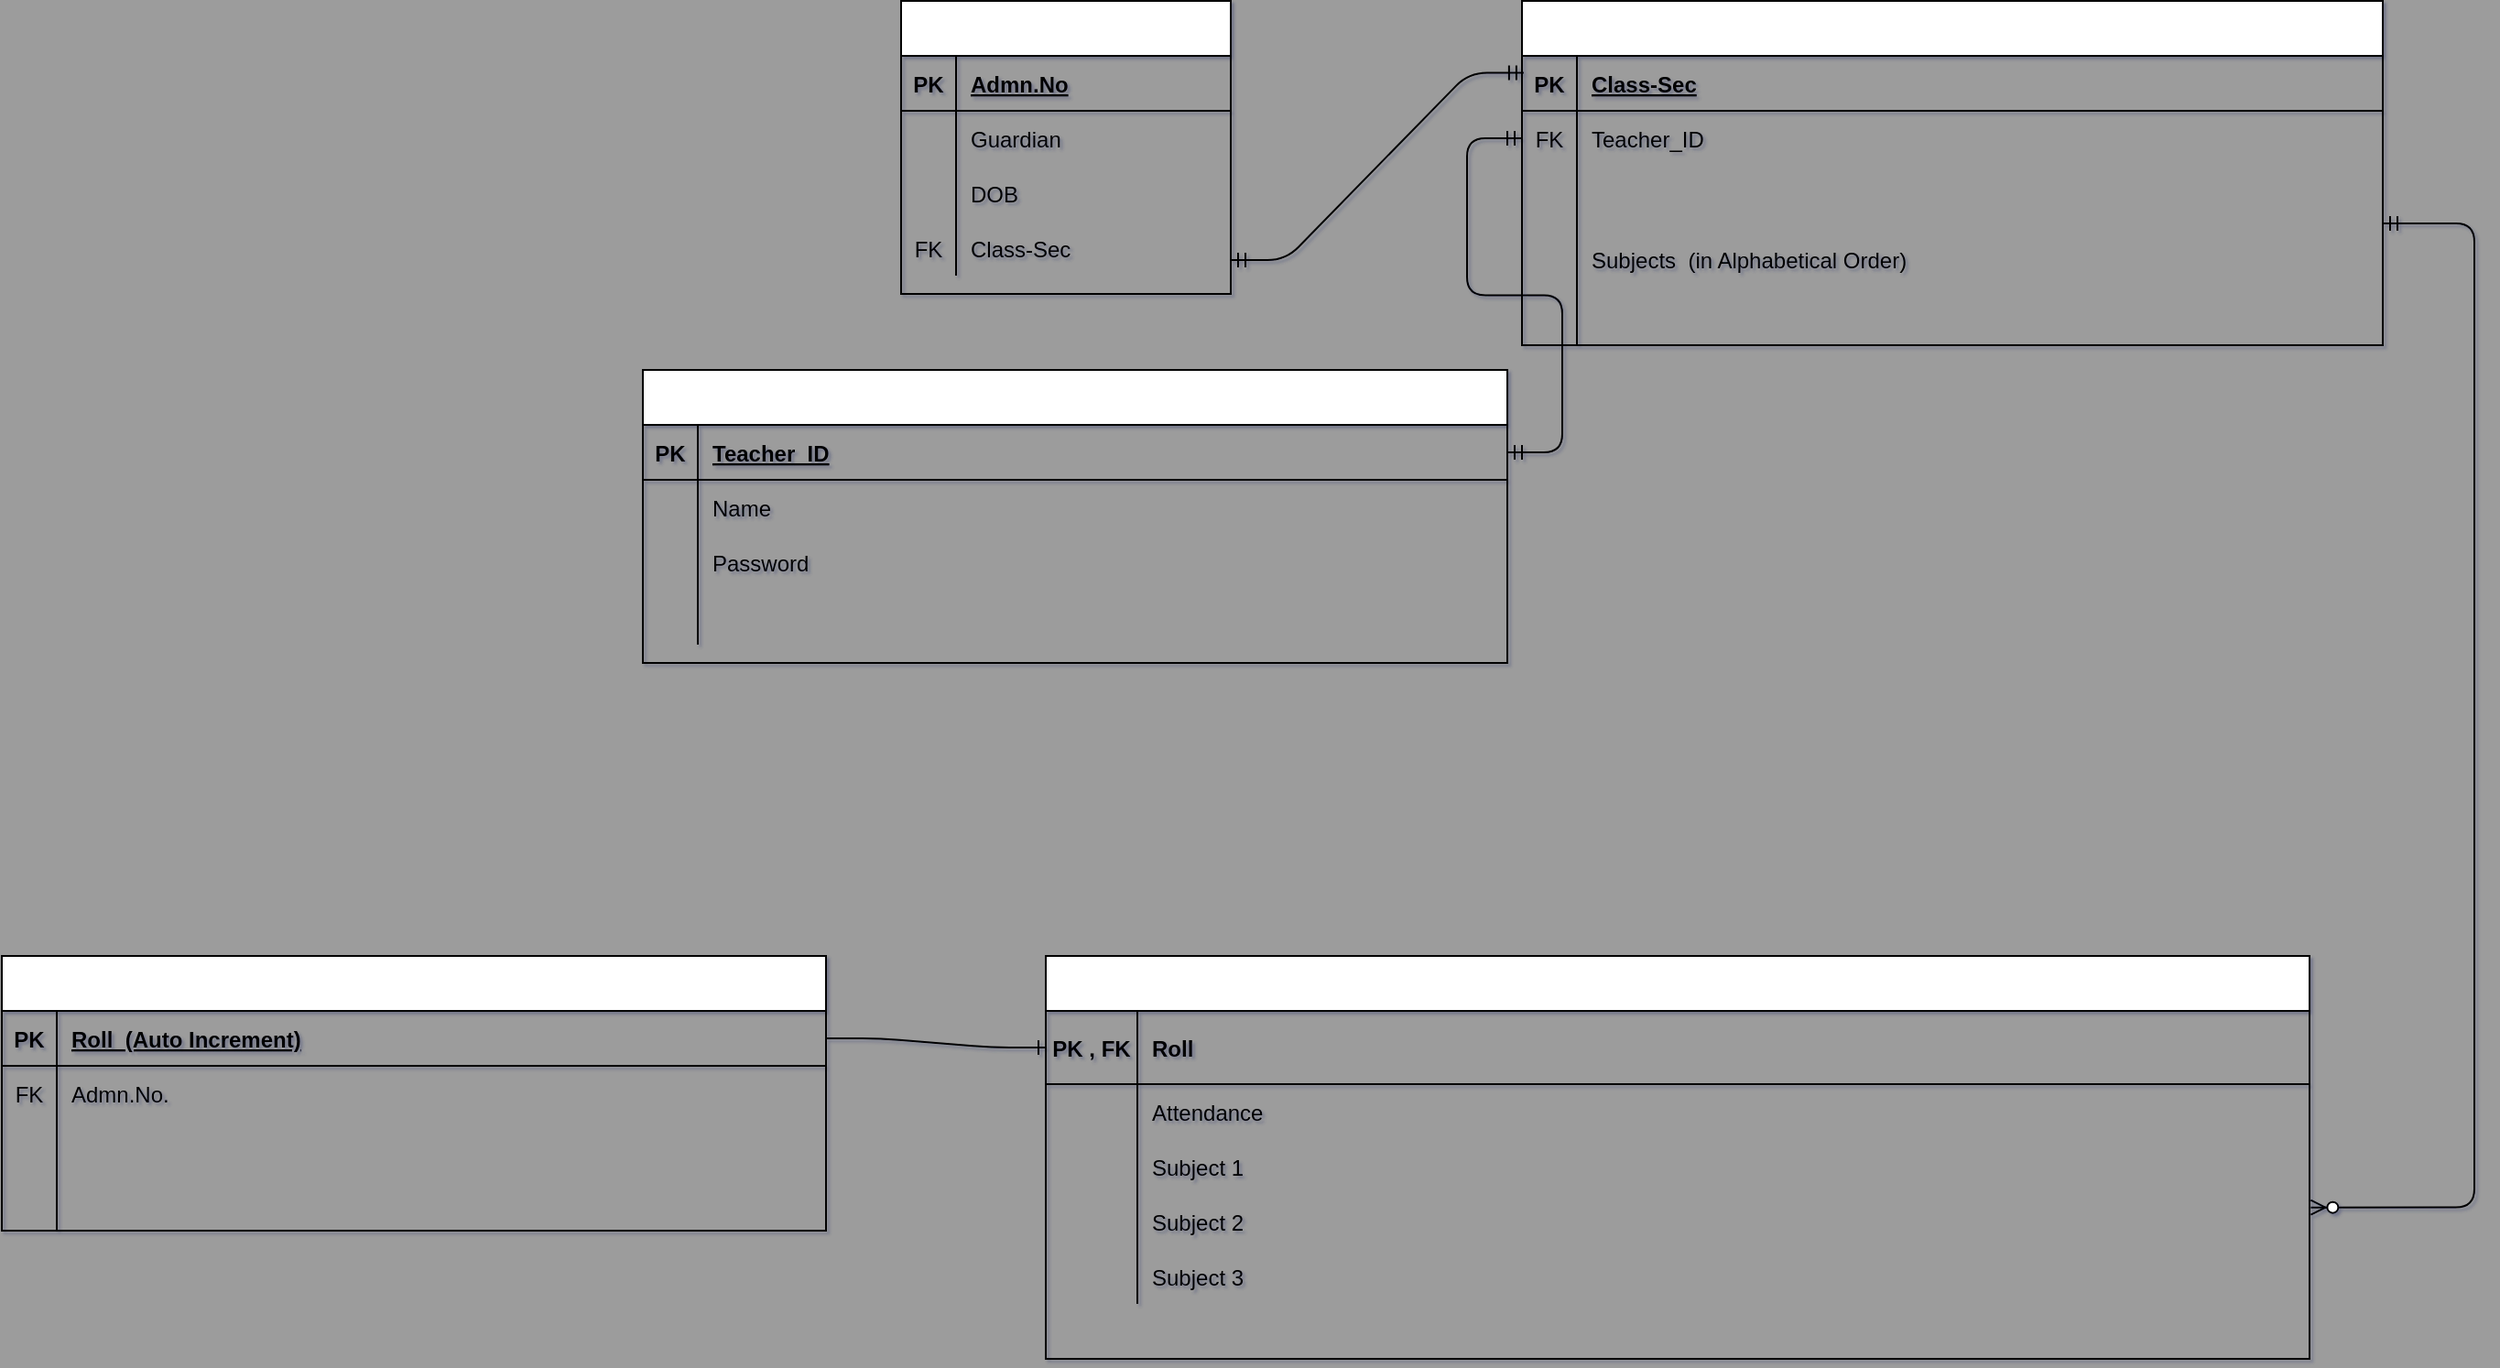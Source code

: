 <mxfile>
    <diagram id="oIQxQyRJ99w0yqNT2jzi" name="Page-1">
        <mxGraphModel dx="1996" dy="615" grid="1" gridSize="10" guides="1" tooltips="1" connect="1" arrows="1" fold="1" page="1" pageScale="1" pageWidth="900" pageHeight="1600" background="#9C9C9C" math="0" shadow="1">
            <root>
                <mxCell id="0"/>
                <mxCell id="1" parent="0"/>
                <mxCell id="28" value="Students" style="shape=table;startSize=30;container=1;collapsible=1;childLayout=tableLayout;fixedRows=1;rowLines=0;fontStyle=1;align=center;resizeLast=1;strokeColor=#000000;labelBorderColor=none;fontColor=#FFFFFF;" parent="1" vertex="1">
                    <mxGeometry x="-89" y="78.5" width="180" height="160" as="geometry">
                        <mxRectangle x="-89" y="78.5" width="80" height="30" as="alternateBounds"/>
                    </mxGeometry>
                </mxCell>
                <mxCell id="29" value="" style="shape=partialRectangle;collapsible=0;dropTarget=0;pointerEvents=0;fillColor=none;top=0;left=0;bottom=1;right=0;points=[[0,0.5],[1,0.5]];portConstraint=eastwest;" parent="28" vertex="1">
                    <mxGeometry y="30" width="180" height="30" as="geometry"/>
                </mxCell>
                <mxCell id="30" value="PK" style="shape=partialRectangle;connectable=0;fillColor=none;top=0;left=0;bottom=0;right=0;fontStyle=1;overflow=hidden;" parent="29" vertex="1">
                    <mxGeometry width="30" height="30" as="geometry"/>
                </mxCell>
                <mxCell id="31" value="Admn.No" style="shape=partialRectangle;connectable=0;fillColor=none;top=0;left=0;bottom=0;right=0;align=left;spacingLeft=6;fontStyle=5;overflow=hidden;" parent="29" vertex="1">
                    <mxGeometry x="30" width="150" height="30" as="geometry"/>
                </mxCell>
                <mxCell id="32" value="" style="shape=partialRectangle;collapsible=0;dropTarget=0;pointerEvents=0;fillColor=none;top=0;left=0;bottom=0;right=0;points=[[0,0.5],[1,0.5]];portConstraint=eastwest;" parent="28" vertex="1">
                    <mxGeometry y="60" width="180" height="30" as="geometry"/>
                </mxCell>
                <mxCell id="33" value="" style="shape=partialRectangle;connectable=0;fillColor=none;top=0;left=0;bottom=0;right=0;editable=1;overflow=hidden;" parent="32" vertex="1">
                    <mxGeometry width="30" height="30" as="geometry"/>
                </mxCell>
                <mxCell id="34" value="Guardian" style="shape=partialRectangle;connectable=0;fillColor=none;top=0;left=0;bottom=0;right=0;align=left;spacingLeft=6;overflow=hidden;" parent="32" vertex="1">
                    <mxGeometry x="30" width="150" height="30" as="geometry"/>
                </mxCell>
                <mxCell id="35" value="" style="shape=partialRectangle;collapsible=0;dropTarget=0;pointerEvents=0;fillColor=none;top=0;left=0;bottom=0;right=0;points=[[0,0.5],[1,0.5]];portConstraint=eastwest;" parent="28" vertex="1">
                    <mxGeometry y="90" width="180" height="30" as="geometry"/>
                </mxCell>
                <mxCell id="36" value="" style="shape=partialRectangle;connectable=0;fillColor=none;top=0;left=0;bottom=0;right=0;editable=1;overflow=hidden;" parent="35" vertex="1">
                    <mxGeometry width="30" height="30" as="geometry"/>
                </mxCell>
                <mxCell id="37" value="DOB" style="shape=partialRectangle;connectable=0;fillColor=none;top=0;left=0;bottom=0;right=0;align=left;spacingLeft=6;overflow=hidden;" parent="35" vertex="1">
                    <mxGeometry x="30" width="150" height="30" as="geometry"/>
                </mxCell>
                <mxCell id="38" value="" style="shape=partialRectangle;collapsible=0;dropTarget=0;pointerEvents=0;fillColor=none;top=0;left=0;bottom=0;right=0;points=[[0,0.5],[1,0.5]];portConstraint=eastwest;" parent="28" vertex="1">
                    <mxGeometry y="120" width="180" height="30" as="geometry"/>
                </mxCell>
                <mxCell id="39" value="FK" style="shape=partialRectangle;connectable=0;fillColor=none;top=0;left=0;bottom=0;right=0;editable=1;overflow=hidden;" parent="38" vertex="1">
                    <mxGeometry width="30" height="30" as="geometry"/>
                </mxCell>
                <mxCell id="40" value="Class-Sec" style="shape=partialRectangle;connectable=0;fillColor=none;top=0;left=0;bottom=0;right=0;align=left;spacingLeft=6;overflow=hidden;" parent="38" vertex="1">
                    <mxGeometry x="30" width="150" height="30" as="geometry"/>
                </mxCell>
                <mxCell id="41" value="Admin" style="shape=table;startSize=30;container=1;collapsible=1;childLayout=tableLayout;fixedRows=1;rowLines=0;fontStyle=1;align=center;resizeLast=1;fontColor=#FFFFFF;strokeColor=#000000;" parent="1" vertex="1">
                    <mxGeometry x="250" y="78.5" width="470" height="188" as="geometry">
                        <mxRectangle x="250" y="78.5" width="70" height="30" as="alternateBounds"/>
                    </mxGeometry>
                </mxCell>
                <mxCell id="42" value="" style="shape=partialRectangle;collapsible=0;dropTarget=0;pointerEvents=0;fillColor=none;top=0;left=0;bottom=1;right=0;points=[[0,0.5],[1,0.5]];portConstraint=eastwest;" parent="41" vertex="1">
                    <mxGeometry y="30" width="470" height="30" as="geometry"/>
                </mxCell>
                <mxCell id="43" value="PK" style="shape=partialRectangle;connectable=0;fillColor=none;top=0;left=0;bottom=0;right=0;fontStyle=1;overflow=hidden;" parent="42" vertex="1">
                    <mxGeometry width="30" height="30" as="geometry"/>
                </mxCell>
                <mxCell id="44" value="Class-Sec" style="shape=partialRectangle;connectable=0;fillColor=none;top=0;left=0;bottom=0;right=0;align=left;spacingLeft=6;fontStyle=5;overflow=hidden;" parent="42" vertex="1">
                    <mxGeometry x="30" width="440" height="30" as="geometry"/>
                </mxCell>
                <mxCell id="45" value="" style="shape=partialRectangle;collapsible=0;dropTarget=0;pointerEvents=0;fillColor=none;top=0;left=0;bottom=0;right=0;points=[[0,0.5],[1,0.5]];portConstraint=eastwest;" parent="41" vertex="1">
                    <mxGeometry y="60" width="470" height="30" as="geometry"/>
                </mxCell>
                <mxCell id="46" value="FK" style="shape=partialRectangle;connectable=0;fillColor=none;top=0;left=0;bottom=0;right=0;editable=1;overflow=hidden;" parent="45" vertex="1">
                    <mxGeometry width="30" height="30" as="geometry"/>
                </mxCell>
                <mxCell id="47" value="Teacher_ID" style="shape=partialRectangle;connectable=0;fillColor=none;top=0;left=0;bottom=0;right=0;align=left;spacingLeft=6;overflow=hidden;" parent="45" vertex="1">
                    <mxGeometry x="30" width="440" height="30" as="geometry"/>
                </mxCell>
                <mxCell id="48" value="" style="shape=partialRectangle;collapsible=0;dropTarget=0;pointerEvents=0;fillColor=none;top=0;left=0;bottom=0;right=0;points=[[0,0.5],[1,0.5]];portConstraint=eastwest;" parent="41" vertex="1">
                    <mxGeometry y="90" width="470" height="34" as="geometry"/>
                </mxCell>
                <mxCell id="49" value="" style="shape=partialRectangle;connectable=0;fillColor=none;top=0;left=0;bottom=0;right=0;editable=1;overflow=hidden;" parent="48" vertex="1">
                    <mxGeometry width="30" height="34" as="geometry"/>
                </mxCell>
                <mxCell id="50" value="" style="shape=partialRectangle;connectable=0;fillColor=none;top=0;left=0;bottom=0;right=0;align=left;spacingLeft=6;overflow=hidden;" parent="48" vertex="1">
                    <mxGeometry x="30" width="440" height="34" as="geometry"/>
                </mxCell>
                <mxCell id="195" value="" style="shape=partialRectangle;collapsible=0;dropTarget=0;pointerEvents=0;fillColor=none;top=0;left=0;bottom=0;right=0;points=[[0,0.5],[1,0.5]];portConstraint=eastwest;" parent="41" vertex="1">
                    <mxGeometry y="124" width="470" height="34" as="geometry"/>
                </mxCell>
                <mxCell id="196" value="" style="shape=partialRectangle;connectable=0;fillColor=none;top=0;left=0;bottom=0;right=0;editable=1;overflow=hidden;" parent="195" vertex="1">
                    <mxGeometry width="30" height="34" as="geometry"/>
                </mxCell>
                <mxCell id="197" value="Subjects  (in Alphabetical Order)" style="shape=partialRectangle;connectable=0;fillColor=none;top=0;left=0;bottom=0;right=0;align=left;spacingLeft=6;overflow=hidden;" parent="195" vertex="1">
                    <mxGeometry x="30" width="440" height="34" as="geometry"/>
                </mxCell>
                <mxCell id="51" value="" style="shape=partialRectangle;collapsible=0;dropTarget=0;pointerEvents=0;fillColor=none;top=0;left=0;bottom=0;right=0;points=[[0,0.5],[1,0.5]];portConstraint=eastwest;" parent="41" vertex="1">
                    <mxGeometry y="158" width="470" height="30" as="geometry"/>
                </mxCell>
                <mxCell id="52" value="" style="shape=partialRectangle;connectable=0;fillColor=none;top=0;left=0;bottom=0;right=0;editable=1;overflow=hidden;" parent="51" vertex="1">
                    <mxGeometry width="30" height="30" as="geometry"/>
                </mxCell>
                <mxCell id="53" value="" style="shape=partialRectangle;connectable=0;fillColor=none;top=0;left=0;bottom=0;right=0;align=left;spacingLeft=6;overflow=hidden;" parent="51" vertex="1">
                    <mxGeometry x="30" width="440" height="30" as="geometry"/>
                </mxCell>
                <mxCell id="55" value="Teachers" style="shape=table;startSize=30;container=1;collapsible=1;childLayout=tableLayout;fixedRows=1;rowLines=0;fontStyle=1;align=center;resizeLast=1;fontColor=#FFFFFF;strokeColor=#000000;" parent="1" vertex="1">
                    <mxGeometry x="-230" y="280" width="472" height="160" as="geometry">
                        <mxRectangle x="-230" y="280" width="80" height="30" as="alternateBounds"/>
                    </mxGeometry>
                </mxCell>
                <mxCell id="56" value="" style="shape=partialRectangle;collapsible=0;dropTarget=0;pointerEvents=0;fillColor=none;top=0;left=0;bottom=1;right=0;points=[[0,0.5],[1,0.5]];portConstraint=eastwest;" parent="55" vertex="1">
                    <mxGeometry y="30" width="472" height="30" as="geometry"/>
                </mxCell>
                <mxCell id="57" value="PK" style="shape=partialRectangle;connectable=0;fillColor=none;top=0;left=0;bottom=0;right=0;fontStyle=1;overflow=hidden;" parent="56" vertex="1">
                    <mxGeometry width="30" height="30" as="geometry"/>
                </mxCell>
                <mxCell id="58" value="Teacher_ID" style="shape=partialRectangle;connectable=0;fillColor=none;top=0;left=0;bottom=0;right=0;align=left;spacingLeft=6;fontStyle=5;overflow=hidden;" parent="56" vertex="1">
                    <mxGeometry x="30" width="442" height="30" as="geometry"/>
                </mxCell>
                <mxCell id="59" value="" style="shape=partialRectangle;collapsible=0;dropTarget=0;pointerEvents=0;fillColor=none;top=0;left=0;bottom=0;right=0;points=[[0,0.5],[1,0.5]];portConstraint=eastwest;" parent="55" vertex="1">
                    <mxGeometry y="60" width="472" height="30" as="geometry"/>
                </mxCell>
                <mxCell id="60" value="" style="shape=partialRectangle;connectable=0;fillColor=none;top=0;left=0;bottom=0;right=0;editable=1;overflow=hidden;" parent="59" vertex="1">
                    <mxGeometry width="30" height="30" as="geometry"/>
                </mxCell>
                <mxCell id="61" value="Name" style="shape=partialRectangle;connectable=0;fillColor=none;top=0;left=0;bottom=0;right=0;align=left;spacingLeft=6;overflow=hidden;" parent="59" vertex="1">
                    <mxGeometry x="30" width="442" height="30" as="geometry"/>
                </mxCell>
                <mxCell id="62" value="" style="shape=partialRectangle;collapsible=0;dropTarget=0;pointerEvents=0;fillColor=none;top=0;left=0;bottom=0;right=0;points=[[0,0.5],[1,0.5]];portConstraint=eastwest;" parent="55" vertex="1">
                    <mxGeometry y="90" width="472" height="30" as="geometry"/>
                </mxCell>
                <mxCell id="63" value="" style="shape=partialRectangle;connectable=0;fillColor=none;top=0;left=0;bottom=0;right=0;editable=1;overflow=hidden;" parent="62" vertex="1">
                    <mxGeometry width="30" height="30" as="geometry"/>
                </mxCell>
                <mxCell id="64" value="Password" style="shape=partialRectangle;connectable=0;fillColor=none;top=0;left=0;bottom=0;right=0;align=left;spacingLeft=6;overflow=hidden;" parent="62" vertex="1">
                    <mxGeometry x="30" width="442" height="30" as="geometry"/>
                </mxCell>
                <mxCell id="65" value="" style="shape=partialRectangle;collapsible=0;dropTarget=0;pointerEvents=0;fillColor=none;top=0;left=0;bottom=0;right=0;points=[[0,0.5],[1,0.5]];portConstraint=eastwest;" parent="55" vertex="1">
                    <mxGeometry y="120" width="472" height="30" as="geometry"/>
                </mxCell>
                <mxCell id="66" value="" style="shape=partialRectangle;connectable=0;fillColor=none;top=0;left=0;bottom=0;right=0;editable=1;overflow=hidden;" parent="65" vertex="1">
                    <mxGeometry width="30" height="30" as="geometry"/>
                </mxCell>
                <mxCell id="67" value="" style="shape=partialRectangle;connectable=0;fillColor=none;top=0;left=0;bottom=0;right=0;align=left;spacingLeft=6;overflow=hidden;" parent="65" vertex="1">
                    <mxGeometry x="30" width="442" height="30" as="geometry"/>
                </mxCell>
                <mxCell id="142" value="" style="edgeStyle=entityRelationEdgeStyle;fontSize=12;html=1;endArrow=ERmandOne;startArrow=ERmandOne;fontColor=#FFFFFF;exitX=1;exitY=0.5;exitDx=0;exitDy=0;" parent="1" source="56" target="45" edge="1">
                    <mxGeometry width="100" height="100" relative="1" as="geometry">
                        <mxPoint x="240" y="290" as="sourcePoint"/>
                        <mxPoint x="210" y="210" as="targetPoint"/>
                    </mxGeometry>
                </mxCell>
                <mxCell id="143" value="" style="edgeStyle=entityRelationEdgeStyle;fontSize=12;html=1;endArrow=ERmandOne;startArrow=ERmandOne;fontColor=#FFFFFF;entryX=0.002;entryY=0.31;entryDx=0;entryDy=0;entryPerimeter=0;exitX=1;exitY=0.717;exitDx=0;exitDy=0;exitPerimeter=0;" parent="1" source="38" target="42" edge="1">
                    <mxGeometry width="100" height="100" relative="1" as="geometry">
                        <mxPoint x="240" y="220" as="sourcePoint"/>
                        <mxPoint x="240" y="130" as="targetPoint"/>
                    </mxGeometry>
                </mxCell>
                <mxCell id="144" value="Students-12A" style="shape=table;startSize=30;container=1;collapsible=1;childLayout=tableLayout;fixedRows=1;rowLines=0;fontStyle=1;align=center;resizeLast=1;fontColor=#FFFFFF;strokeColor=#000000;" parent="1" vertex="1">
                    <mxGeometry x="-580" y="600" width="450" height="150" as="geometry"/>
                </mxCell>
                <mxCell id="145" value="" style="shape=partialRectangle;collapsible=0;dropTarget=0;pointerEvents=0;fillColor=none;top=0;left=0;bottom=1;right=0;points=[[0,0.5],[1,0.5]];portConstraint=eastwest;" parent="144" vertex="1">
                    <mxGeometry y="30" width="450" height="30" as="geometry"/>
                </mxCell>
                <mxCell id="146" value="PK" style="shape=partialRectangle;connectable=0;fillColor=none;top=0;left=0;bottom=0;right=0;fontStyle=1;overflow=hidden;" parent="145" vertex="1">
                    <mxGeometry width="30" height="30" as="geometry"/>
                </mxCell>
                <mxCell id="147" value="Roll  (Auto Increment)" style="shape=partialRectangle;connectable=0;fillColor=none;top=0;left=0;bottom=0;right=0;align=left;spacingLeft=6;fontStyle=5;overflow=hidden;" parent="145" vertex="1">
                    <mxGeometry x="30" width="420" height="30" as="geometry"/>
                </mxCell>
                <mxCell id="148" value="" style="shape=partialRectangle;collapsible=0;dropTarget=0;pointerEvents=0;fillColor=none;top=0;left=0;bottom=0;right=0;points=[[0,0.5],[1,0.5]];portConstraint=eastwest;" parent="144" vertex="1">
                    <mxGeometry y="60" width="450" height="30" as="geometry"/>
                </mxCell>
                <mxCell id="149" value="FK" style="shape=partialRectangle;connectable=0;fillColor=none;top=0;left=0;bottom=0;right=0;editable=1;overflow=hidden;" parent="148" vertex="1">
                    <mxGeometry width="30" height="30" as="geometry"/>
                </mxCell>
                <mxCell id="150" value="Admn.No." style="shape=partialRectangle;connectable=0;fillColor=none;top=0;left=0;bottom=0;right=0;align=left;spacingLeft=6;overflow=hidden;" parent="148" vertex="1">
                    <mxGeometry x="30" width="420" height="30" as="geometry"/>
                </mxCell>
                <mxCell id="151" value="" style="shape=partialRectangle;collapsible=0;dropTarget=0;pointerEvents=0;fillColor=none;top=0;left=0;bottom=0;right=0;points=[[0,0.5],[1,0.5]];portConstraint=eastwest;" parent="144" vertex="1">
                    <mxGeometry y="90" width="450" height="30" as="geometry"/>
                </mxCell>
                <mxCell id="152" value="" style="shape=partialRectangle;connectable=0;fillColor=none;top=0;left=0;bottom=0;right=0;editable=1;overflow=hidden;" parent="151" vertex="1">
                    <mxGeometry width="30" height="30" as="geometry"/>
                </mxCell>
                <mxCell id="153" value="" style="shape=partialRectangle;connectable=0;fillColor=none;top=0;left=0;bottom=0;right=0;align=left;spacingLeft=6;overflow=hidden;" parent="151" vertex="1">
                    <mxGeometry x="30" width="420" height="30" as="geometry"/>
                </mxCell>
                <mxCell id="154" value="" style="shape=partialRectangle;collapsible=0;dropTarget=0;pointerEvents=0;fillColor=none;top=0;left=0;bottom=0;right=0;points=[[0,0.5],[1,0.5]];portConstraint=eastwest;" parent="144" vertex="1">
                    <mxGeometry y="120" width="450" height="30" as="geometry"/>
                </mxCell>
                <mxCell id="155" value="" style="shape=partialRectangle;connectable=0;fillColor=none;top=0;left=0;bottom=0;right=0;editable=1;overflow=hidden;" parent="154" vertex="1">
                    <mxGeometry width="30" height="30" as="geometry"/>
                </mxCell>
                <mxCell id="156" value="" style="shape=partialRectangle;connectable=0;fillColor=none;top=0;left=0;bottom=0;right=0;align=left;spacingLeft=6;overflow=hidden;" parent="154" vertex="1">
                    <mxGeometry x="30" width="420" height="30" as="geometry"/>
                </mxCell>
                <mxCell id="163" value="Marks-12A" style="shape=table;startSize=30;container=1;collapsible=1;childLayout=tableLayout;fixedRows=1;rowLines=0;fontStyle=1;align=center;resizeLast=1;fontColor=#FFFFFF;strokeColor=#000000;" parent="1" vertex="1">
                    <mxGeometry x="-10" y="600" width="690" height="220" as="geometry"/>
                </mxCell>
                <mxCell id="164" value="" style="shape=partialRectangle;collapsible=0;dropTarget=0;pointerEvents=0;fillColor=none;top=0;left=0;bottom=1;right=0;points=[[0,0.5],[1,0.5]];portConstraint=eastwest;" parent="163" vertex="1">
                    <mxGeometry y="30" width="690" height="40" as="geometry"/>
                </mxCell>
                <mxCell id="165" value="PK , FK" style="shape=partialRectangle;connectable=0;fillColor=none;top=0;left=0;bottom=0;right=0;fontStyle=1;overflow=hidden;" parent="164" vertex="1">
                    <mxGeometry width="50" height="40" as="geometry"/>
                </mxCell>
                <mxCell id="166" value="Roll   " style="shape=partialRectangle;connectable=0;fillColor=none;top=0;left=0;bottom=0;right=0;align=left;spacingLeft=6;fontStyle=1;overflow=hidden;" parent="164" vertex="1">
                    <mxGeometry x="50" width="640" height="40" as="geometry"/>
                </mxCell>
                <mxCell id="167" value="" style="shape=partialRectangle;collapsible=0;dropTarget=0;pointerEvents=0;fillColor=none;top=0;left=0;bottom=0;right=0;points=[[0,0.5],[1,0.5]];portConstraint=eastwest;" parent="163" vertex="1">
                    <mxGeometry y="70" width="690" height="30" as="geometry"/>
                </mxCell>
                <mxCell id="168" value="" style="shape=partialRectangle;connectable=0;fillColor=none;top=0;left=0;bottom=0;right=0;editable=1;overflow=hidden;" parent="167" vertex="1">
                    <mxGeometry width="50" height="30" as="geometry"/>
                </mxCell>
                <mxCell id="169" value="Attendance" style="shape=partialRectangle;connectable=0;fillColor=none;top=0;left=0;bottom=0;right=0;align=left;spacingLeft=6;overflow=hidden;" parent="167" vertex="1">
                    <mxGeometry x="50" width="640" height="30" as="geometry"/>
                </mxCell>
                <mxCell id="170" value="" style="shape=partialRectangle;collapsible=0;dropTarget=0;pointerEvents=0;fillColor=none;top=0;left=0;bottom=0;right=0;points=[[0,0.5],[1,0.5]];portConstraint=eastwest;" parent="163" vertex="1">
                    <mxGeometry y="100" width="690" height="30" as="geometry"/>
                </mxCell>
                <mxCell id="171" value="" style="shape=partialRectangle;connectable=0;fillColor=none;top=0;left=0;bottom=0;right=0;editable=1;overflow=hidden;" parent="170" vertex="1">
                    <mxGeometry width="50" height="30" as="geometry"/>
                </mxCell>
                <mxCell id="172" value="Subject 1" style="shape=partialRectangle;connectable=0;fillColor=none;top=0;left=0;bottom=0;right=0;align=left;spacingLeft=6;overflow=hidden;" parent="170" vertex="1">
                    <mxGeometry x="50" width="640" height="30" as="geometry"/>
                </mxCell>
                <mxCell id="173" value="" style="shape=partialRectangle;collapsible=0;dropTarget=0;pointerEvents=0;fillColor=none;top=0;left=0;bottom=0;right=0;points=[[0,0.5],[1,0.5]];portConstraint=eastwest;" parent="163" vertex="1">
                    <mxGeometry y="130" width="690" height="30" as="geometry"/>
                </mxCell>
                <mxCell id="174" value="" style="shape=partialRectangle;connectable=0;fillColor=none;top=0;left=0;bottom=0;right=0;editable=1;overflow=hidden;" parent="173" vertex="1">
                    <mxGeometry width="50" height="30" as="geometry"/>
                </mxCell>
                <mxCell id="175" value="Subject 2" style="shape=partialRectangle;connectable=0;fillColor=none;top=0;left=0;bottom=0;right=0;align=left;spacingLeft=6;overflow=hidden;" parent="173" vertex="1">
                    <mxGeometry x="50" width="640" height="30" as="geometry"/>
                </mxCell>
                <mxCell id="190" value="" style="shape=partialRectangle;collapsible=0;dropTarget=0;pointerEvents=0;fillColor=none;top=0;left=0;bottom=0;right=0;points=[[0,0.5],[1,0.5]];portConstraint=eastwest;" parent="163" vertex="1">
                    <mxGeometry y="160" width="690" height="30" as="geometry"/>
                </mxCell>
                <mxCell id="191" value="" style="shape=partialRectangle;connectable=0;fillColor=none;top=0;left=0;bottom=0;right=0;editable=1;overflow=hidden;" parent="190" vertex="1">
                    <mxGeometry width="50" height="30" as="geometry"/>
                </mxCell>
                <mxCell id="192" value="Subject 3" style="shape=partialRectangle;connectable=0;fillColor=none;top=0;left=0;bottom=0;right=0;align=left;spacingLeft=6;overflow=hidden;" parent="190" vertex="1">
                    <mxGeometry x="50" width="640" height="30" as="geometry"/>
                </mxCell>
                <mxCell id="176" value="" style="edgeStyle=entityRelationEdgeStyle;fontSize=12;html=1;endArrow=ERone;endFill=1;fontColor=#FFFFFF;exitX=1;exitY=0.5;exitDx=0;exitDy=0;" parent="1" source="145" target="164" edge="1">
                    <mxGeometry width="100" height="100" relative="1" as="geometry">
                        <mxPoint x="-190" y="630" as="sourcePoint"/>
                        <mxPoint x="-90" y="530" as="targetPoint"/>
                    </mxGeometry>
                </mxCell>
                <mxCell id="194" value="" style="edgeStyle=orthogonalEdgeStyle;fontSize=12;html=1;endArrow=ERzeroToMany;startArrow=ERmandOne;fontColor=#FFFFFF;elbow=vertical;entryX=1.001;entryY=0.244;entryDx=0;entryDy=0;entryPerimeter=0;" parent="1" source="48" target="173" edge="1">
                    <mxGeometry width="100" height="100" relative="1" as="geometry">
                        <mxPoint x="740" y="210" as="sourcePoint"/>
                        <mxPoint x="700" y="690" as="targetPoint"/>
                        <Array as="points">
                            <mxPoint x="770" y="200"/>
                            <mxPoint x="770" y="737"/>
                        </Array>
                    </mxGeometry>
                </mxCell>
            </root>
        </mxGraphModel>
    </diagram>
    <diagram id="sR3xg9FtY8wLBwxeg6wa" name="Page-2">
        <mxGraphModel dx="1096" dy="615" grid="1" gridSize="10" guides="1" tooltips="1" connect="1" arrows="1" fold="1" page="1" pageScale="1" pageWidth="1200" pageHeight="1920" background="#854100" math="0" shadow="0">
            <root>
                <mxCell id="Pp3ixRvNT5yIHclJK6_6-0"/>
                <mxCell id="Pp3ixRvNT5yIHclJK6_6-1" parent="Pp3ixRvNT5yIHclJK6_6-0"/>
                <mxCell id="NXDeuuNNnxQUC-3iIf2m-0" value="" style="group" parent="Pp3ixRvNT5yIHclJK6_6-1" vertex="1" connectable="0">
                    <mxGeometry x="60" y="30" width="536" height="400" as="geometry"/>
                </mxCell>
                <mxCell id="VFKwjuI6PaATOPqBNlFi-2" value="&lt;h1&gt;&lt;font style=&quot;font-size: 41px&quot; face=&quot;Times New Roman&quot;&gt;ADMIN&lt;/font&gt;&lt;/h1&gt;" style="ellipse;whiteSpace=wrap;html=1;align=center;newEdgeStyle={&quot;edgeStyle&quot;:&quot;entityRelationEdgeStyle&quot;,&quot;startArrow&quot;:&quot;none&quot;,&quot;endArrow&quot;:&quot;none&quot;,&quot;segment&quot;:10,&quot;curved&quot;:1};treeFolding=1;treeMoving=1;" parent="NXDeuuNNnxQUC-3iIf2m-0" vertex="1">
                    <mxGeometry x="196" y="-10" width="180" height="90" as="geometry"/>
                </mxCell>
                <mxCell id="VFKwjuI6PaATOPqBNlFi-3" value="&lt;font style=&quot;font-size: 16px&quot;&gt;Primary Key&lt;/font&gt;" style="whiteSpace=wrap;html=1;rounded=1;arcSize=50;align=center;verticalAlign=middle;strokeWidth=1;autosize=1;spacing=4;treeFolding=1;treeMoving=1;newEdgeStyle={&quot;edgeStyle&quot;:&quot;entityRelationEdgeStyle&quot;,&quot;startArrow&quot;:&quot;none&quot;,&quot;endArrow&quot;:&quot;none&quot;,&quot;segment&quot;:10,&quot;curved&quot;:1};" parent="NXDeuuNNnxQUC-3iIf2m-0" vertex="1">
                    <mxGeometry x="49" y="105" width="130" height="30" as="geometry"/>
                </mxCell>
                <mxCell id="VFKwjuI6PaATOPqBNlFi-5" value="" style="edgeStyle=entityRelationEdgeStyle;fontSize=12;html=1;endArrow=ERzeroToOne;startArrow=ERmandOne;entryX=0;entryY=0.5;entryDx=0;entryDy=0;exitX=0.5;exitY=0;exitDx=0;exitDy=0;" parent="NXDeuuNNnxQUC-3iIf2m-0" source="VFKwjuI6PaATOPqBNlFi-3" target="VFKwjuI6PaATOPqBNlFi-2" edge="1">
                    <mxGeometry width="100" height="100" relative="1" as="geometry">
                        <mxPoint x="76" y="170" as="sourcePoint"/>
                        <mxPoint x="176" y="70" as="targetPoint"/>
                    </mxGeometry>
                </mxCell>
                <mxCell id="VFKwjuI6PaATOPqBNlFi-25" style="edgeStyle=none;html=1;exitX=0.5;exitY=1;exitDx=0;exitDy=0;" parent="NXDeuuNNnxQUC-3iIf2m-0" source="VFKwjuI6PaATOPqBNlFi-8" edge="1">
                    <mxGeometry relative="1" as="geometry">
                        <mxPoint x="55.286" y="230" as="targetPoint"/>
                    </mxGeometry>
                </mxCell>
                <mxCell id="VFKwjuI6PaATOPqBNlFi-8" value="1.Teacher ID" style="whiteSpace=wrap;html=1;align=center;verticalAlign=middle;treeFolding=1;treeMoving=1;" parent="NXDeuuNNnxQUC-3iIf2m-0" vertex="1">
                    <mxGeometry x="4" y="175" width="102" height="25" as="geometry"/>
                </mxCell>
                <mxCell id="VFKwjuI6PaATOPqBNlFi-30" style="edgeStyle=none;html=1;exitX=0.5;exitY=1;exitDx=0;exitDy=0;" parent="NXDeuuNNnxQUC-3iIf2m-0" source="VFKwjuI6PaATOPqBNlFi-9" edge="1">
                    <mxGeometry relative="1" as="geometry">
                        <mxPoint x="170.143" y="230" as="targetPoint"/>
                    </mxGeometry>
                </mxCell>
                <mxCell id="VFKwjuI6PaATOPqBNlFi-9" value="2.Username" style="whiteSpace=wrap;html=1;align=center;verticalAlign=middle;treeFolding=1;treeMoving=1;" parent="NXDeuuNNnxQUC-3iIf2m-0" vertex="1">
                    <mxGeometry x="124" y="175" width="92" height="25" as="geometry"/>
                </mxCell>
                <mxCell id="VFKwjuI6PaATOPqBNlFi-13" value="" style="endArrow=classic;html=1;exitX=0.5;exitY=1;exitDx=0;exitDy=0;entryX=0.5;entryY=0;entryDx=0;entryDy=0;" parent="NXDeuuNNnxQUC-3iIf2m-0" source="VFKwjuI6PaATOPqBNlFi-3" target="VFKwjuI6PaATOPqBNlFi-8" edge="1">
                    <mxGeometry width="50" height="50" relative="1" as="geometry">
                        <mxPoint x="216" y="190" as="sourcePoint"/>
                        <mxPoint x="266" y="140" as="targetPoint"/>
                    </mxGeometry>
                </mxCell>
                <mxCell id="VFKwjuI6PaATOPqBNlFi-14" value="" style="endArrow=classic;html=1;exitX=0.5;exitY=1;exitDx=0;exitDy=0;entryX=0.5;entryY=0;entryDx=0;entryDy=0;" parent="NXDeuuNNnxQUC-3iIf2m-0" source="VFKwjuI6PaATOPqBNlFi-3" target="VFKwjuI6PaATOPqBNlFi-9" edge="1">
                    <mxGeometry width="50" height="50" relative="1" as="geometry">
                        <mxPoint x="216" y="190" as="sourcePoint"/>
                        <mxPoint x="266" y="140" as="targetPoint"/>
                    </mxGeometry>
                </mxCell>
                <mxCell id="VFKwjuI6PaATOPqBNlFi-24" value="Admin's Work" style="rounded=1;arcSize=10;whiteSpace=wrap;html=1;align=center;" parent="NXDeuuNNnxQUC-3iIf2m-0" vertex="1">
                    <mxGeometry x="270" y="200" width="100" height="40" as="geometry"/>
                </mxCell>
                <mxCell id="eg9HoDoHFmB2oO4siofI-19" style="edgeStyle=none;html=1;exitX=0.5;exitY=1;exitDx=0;exitDy=0;entryX=0;entryY=0.5;entryDx=0;entryDy=0;fontSize=32;fontColor=#33FFFF;" parent="NXDeuuNNnxQUC-3iIf2m-0" source="VFKwjuI6PaATOPqBNlFi-26" target="VFKwjuI6PaATOPqBNlFi-28" edge="1">
                    <mxGeometry relative="1" as="geometry"/>
                </mxCell>
                <mxCell id="VFKwjuI6PaATOPqBNlFi-26" value="most probably&lt;br&gt;auto increment" style="rounded=1;arcSize=10;whiteSpace=wrap;html=1;align=center;" parent="NXDeuuNNnxQUC-3iIf2m-0" vertex="1">
                    <mxGeometry y="230" width="110" height="50" as="geometry"/>
                </mxCell>
                <mxCell id="VFKwjuI6PaATOPqBNlFi-29" style="edgeStyle=none;html=1;exitX=1;exitY=0;exitDx=0;exitDy=0;entryX=0.5;entryY=1;entryDx=0;entryDy=0;" parent="NXDeuuNNnxQUC-3iIf2m-0" source="VFKwjuI6PaATOPqBNlFi-28" target="VFKwjuI6PaATOPqBNlFi-24" edge="1">
                    <mxGeometry relative="1" as="geometry"/>
                </mxCell>
                <mxCell id="VFKwjuI6PaATOPqBNlFi-28" value="IF NOT" style="rounded=1;arcSize=10;whiteSpace=wrap;html=1;align=center;" parent="NXDeuuNNnxQUC-3iIf2m-0" vertex="1">
                    <mxGeometry x="106" y="300" width="100" height="40" as="geometry"/>
                </mxCell>
                <mxCell id="VFKwjuI6PaATOPqBNlFi-31" value="&lt;font style=&quot;font-size: 11px&quot;&gt;most probably teacher ka full name&lt;/font&gt;" style="rounded=1;arcSize=10;whiteSpace=wrap;html=1;align=center;" parent="NXDeuuNNnxQUC-3iIf2m-0" vertex="1">
                    <mxGeometry x="120" y="230" width="100" height="50" as="geometry"/>
                </mxCell>
                <mxCell id="eg9HoDoHFmB2oO4siofI-47" style="edgeStyle=none;html=1;exitX=0;exitY=0.75;exitDx=0;exitDy=0;entryX=1;entryY=0.5;entryDx=0;entryDy=0;fontSize=32;fontColor=#33FFFF;" parent="NXDeuuNNnxQUC-3iIf2m-0" source="VFKwjuI6PaATOPqBNlFi-32" target="VFKwjuI6PaATOPqBNlFi-24" edge="1">
                    <mxGeometry relative="1" as="geometry"/>
                </mxCell>
                <mxCell id="VFKwjuI6PaATOPqBNlFi-32" value="4.CLASS" style="whiteSpace=wrap;html=1;rounded=1;arcSize=50;align=center;verticalAlign=middle;strokeWidth=1;autosize=1;spacing=4;treeFolding=1;treeMoving=1;newEdgeStyle={&quot;edgeStyle&quot;:&quot;entityRelationEdgeStyle&quot;,&quot;startArrow&quot;:&quot;none&quot;,&quot;endArrow&quot;:&quot;none&quot;,&quot;segment&quot;:10,&quot;curved&quot;:1};" parent="NXDeuuNNnxQUC-3iIf2m-0" vertex="1">
                    <mxGeometry x="460" y="120" width="90" height="30" as="geometry"/>
                </mxCell>
                <mxCell id="VFKwjuI6PaATOPqBNlFi-33" value="" style="edgeStyle=entityRelationEdgeStyle;startArrow=none;endArrow=none;segment=10;curved=1;exitX=1;exitY=0.5;exitDx=0;exitDy=0;" parent="NXDeuuNNnxQUC-3iIf2m-0" source="VFKwjuI6PaATOPqBNlFi-2" target="VFKwjuI6PaATOPqBNlFi-32" edge="1">
                    <mxGeometry relative="1" as="geometry">
                        <mxPoint x="286" y="175" as="sourcePoint"/>
                    </mxGeometry>
                </mxCell>
                <mxCell id="NXDeuuNNnxQUC-3iIf2m-3" style="edgeStyle=none;html=1;exitX=0.25;exitY=1;exitDx=0;exitDy=0;entryX=0.5;entryY=0;entryDx=0;entryDy=0;" parent="NXDeuuNNnxQUC-3iIf2m-0" source="VFKwjuI6PaATOPqBNlFi-34" target="VFKwjuI6PaATOPqBNlFi-24" edge="1">
                    <mxGeometry relative="1" as="geometry"/>
                </mxCell>
                <mxCell id="VFKwjuI6PaATOPqBNlFi-34" value="3.Subjects&amp;nbsp; &lt;br&gt;&amp;nbsp;(Only initials)" style="whiteSpace=wrap;html=1;rounded=1;arcSize=50;align=center;verticalAlign=middle;strokeWidth=1;autosize=1;spacing=4;treeFolding=1;treeMoving=1;newEdgeStyle={&quot;edgeStyle&quot;:&quot;entityRelationEdgeStyle&quot;,&quot;startArrow&quot;:&quot;none&quot;,&quot;endArrow&quot;:&quot;none&quot;,&quot;segment&quot;:10,&quot;curved&quot;:1};" parent="NXDeuuNNnxQUC-3iIf2m-0" vertex="1">
                    <mxGeometry x="292" y="110" width="110" height="40" as="geometry"/>
                </mxCell>
                <mxCell id="VFKwjuI6PaATOPqBNlFi-35" value="" style="edgeStyle=entityRelationEdgeStyle;startArrow=none;endArrow=none;segment=10;curved=1;" parent="NXDeuuNNnxQUC-3iIf2m-0" target="VFKwjuI6PaATOPqBNlFi-34" edge="1">
                    <mxGeometry relative="1" as="geometry">
                        <mxPoint x="256" y="77" as="sourcePoint"/>
                    </mxGeometry>
                </mxCell>
                <mxCell id="eg9HoDoHFmB2oO4siofI-20" style="edgeStyle=none;html=1;exitX=0.5;exitY=1;exitDx=0;exitDy=0;entryX=0.5;entryY=0;entryDx=0;entryDy=0;fontSize=32;fontColor=#33FFFF;" parent="NXDeuuNNnxQUC-3iIf2m-0" source="VFKwjuI6PaATOPqBNlFi-37" target="VFKwjuI6PaATOPqBNlFi-39" edge="1">
                    <mxGeometry relative="1" as="geometry"/>
                </mxCell>
                <mxCell id="VFKwjuI6PaATOPqBNlFi-37" value="&lt;span style=&quot;font-size: 11px&quot;&gt;Can be seperate&lt;/span&gt;" style="rounded=1;arcSize=10;whiteSpace=wrap;html=1;align=center;" parent="NXDeuuNNnxQUC-3iIf2m-0" vertex="1">
                    <mxGeometry x="455" y="220" width="100" height="50" as="geometry"/>
                </mxCell>
                <mxCell id="VFKwjuI6PaATOPqBNlFi-36" style="edgeStyle=none;html=1;exitX=0.5;exitY=1;exitDx=0;exitDy=0;" parent="NXDeuuNNnxQUC-3iIf2m-0" source="VFKwjuI6PaATOPqBNlFi-32" target="VFKwjuI6PaATOPqBNlFi-37" edge="1">
                    <mxGeometry relative="1" as="geometry">
                        <mxPoint x="451.857" y="270" as="targetPoint"/>
                    </mxGeometry>
                </mxCell>
                <mxCell id="VFKwjuI6PaATOPqBNlFi-43" style="edgeStyle=none;html=1;exitX=0.5;exitY=0;exitDx=0;exitDy=0;entryX=0.5;entryY=1;entryDx=0;entryDy=0;" parent="NXDeuuNNnxQUC-3iIf2m-0" source="VFKwjuI6PaATOPqBNlFi-39" target="VFKwjuI6PaATOPqBNlFi-24" edge="1">
                    <mxGeometry relative="1" as="geometry">
                        <mxPoint x="296" y="251" as="targetPoint"/>
                    </mxGeometry>
                </mxCell>
                <mxCell id="VFKwjuI6PaATOPqBNlFi-39" value="&lt;span style=&quot;font-size: 11px&quot;&gt;IF CLASS TEACHER&lt;/span&gt;" style="rounded=1;arcSize=10;whiteSpace=wrap;html=1;align=center;" parent="NXDeuuNNnxQUC-3iIf2m-0" vertex="1">
                    <mxGeometry x="420" y="300" width="100" height="40" as="geometry"/>
                </mxCell>
                <mxCell id="eg9HoDoHFmB2oO4siofI-22" style="edgeStyle=none;html=1;exitX=0.5;exitY=0;exitDx=0;exitDy=0;fontSize=32;fontColor=#33FFFF;" parent="NXDeuuNNnxQUC-3iIf2m-0" source="eg9HoDoHFmB2oO4siofI-21" target="VFKwjuI6PaATOPqBNlFi-24" edge="1">
                    <mxGeometry relative="1" as="geometry"/>
                </mxCell>
                <UserObject label="&lt;font color=&quot;#ffffff&quot; style=&quot;font-size: 21px&quot;&gt;5.Password&lt;/font&gt;" treeRoot="1" id="eg9HoDoHFmB2oO4siofI-21">
                    <mxCell style="whiteSpace=wrap;html=1;align=center;treeFolding=1;treeMoving=1;newEdgeStyle={&quot;edgeStyle&quot;:&quot;elbowEdgeStyle&quot;,&quot;startArrow&quot;:&quot;none&quot;,&quot;endArrow&quot;:&quot;none&quot;};fontSize=32;fontColor=#33FFFF;" parent="NXDeuuNNnxQUC-3iIf2m-0" vertex="1">
                        <mxGeometry x="260" y="340" width="120" height="60" as="geometry"/>
                    </mxCell>
                </UserObject>
                <mxCell id="NXDeuuNNnxQUC-3iIf2m-4" value="" style="endArrow=none;html=1;rounded=0;" parent="Pp3ixRvNT5yIHclJK6_6-1" edge="1">
                    <mxGeometry relative="1" as="geometry">
                        <mxPoint y="480" as="sourcePoint"/>
                        <mxPoint x="680" y="480" as="targetPoint"/>
                        <Array as="points">
                            <mxPoint x="350" y="480"/>
                        </Array>
                    </mxGeometry>
                </mxCell>
                <mxCell id="NXDeuuNNnxQUC-3iIf2m-6" value="" style="html=1;shadow=0;dashed=0;align=center;verticalAlign=middle;shape=mxgraph.arrows2.arrow;dy=0.67;dx=20;notch=0;" parent="Pp3ixRvNT5yIHclJK6_6-1" vertex="1">
                    <mxGeometry x="680" y="170" width="100" height="60" as="geometry"/>
                </mxCell>
                <mxCell id="NXDeuuNNnxQUC-3iIf2m-7" value="PYTHON'S WORK" style="swimlane;startSize=60;horizontal=1;childLayout=flowLayout;flowOrientation=north;resizable=0;interRankCellSpacing=50;containerType=tree;fontSize=32;fontColor=#33FFFF;" parent="Pp3ixRvNT5yIHclJK6_6-1" vertex="1">
                    <mxGeometry x="780" width="416" height="560" as="geometry"/>
                </mxCell>
                <mxCell id="NXDeuuNNnxQUC-3iIf2m-8" value="&lt;font style=&quot;font-size: 20px&quot;&gt;FUNCTIONS&lt;/font&gt;" style="whiteSpace=wrap;html=1;" parent="NXDeuuNNnxQUC-3iIf2m-7" vertex="1">
                    <mxGeometry x="119.062" y="80" width="185" height="60" as="geometry"/>
                </mxCell>
                <mxCell id="NXDeuuNNnxQUC-3iIf2m-9" value="&lt;font style=&quot;font-size: 12px&quot;&gt;AlPHABETICALL ORDER &amp;amp; ASCENDING ORDER&lt;br&gt;AUTO INCREMATION&lt;br&gt;&lt;/font&gt;" style="whiteSpace=wrap;html=1;" parent="NXDeuuNNnxQUC-3iIf2m-7" vertex="1">
                    <mxGeometry x="20" y="190" width="180" height="80" as="geometry"/>
                </mxCell>
                <mxCell id="NXDeuuNNnxQUC-3iIf2m-10" value="" style="html=1;curved=1;noEdgeStyle=1;orthogonal=1;" parent="NXDeuuNNnxQUC-3iIf2m-7" source="NXDeuuNNnxQUC-3iIf2m-8" target="NXDeuuNNnxQUC-3iIf2m-9" edge="1">
                    <mxGeometry relative="1" as="geometry">
                        <Array as="points">
                            <mxPoint x="167.812" y="152"/>
                            <mxPoint x="110" y="178"/>
                        </Array>
                    </mxGeometry>
                </mxCell>
                <mxCell id="NXDeuuNNnxQUC-3iIf2m-11" value="IF, ELSE, LOOP, ARITHMATIC OPERATORS, FLOAT ASSIMILATION, INITIAL TO FULL" style="whiteSpace=wrap;html=1;" parent="NXDeuuNNnxQUC-3iIf2m-7" vertex="1">
                    <mxGeometry x="230" y="190.35" width="166.25" height="79.3" as="geometry"/>
                </mxCell>
                <mxCell id="NXDeuuNNnxQUC-3iIf2m-12" value="" style="html=1;curved=1;noEdgeStyle=1;orthogonal=1;" parent="NXDeuuNNnxQUC-3iIf2m-7" source="NXDeuuNNnxQUC-3iIf2m-8" target="NXDeuuNNnxQUC-3iIf2m-11" edge="1">
                    <mxGeometry relative="1" as="geometry">
                        <Array as="points">
                            <mxPoint x="255.312" y="152"/>
                            <mxPoint x="313.125" y="178"/>
                        </Array>
                    </mxGeometry>
                </mxCell>
                <mxCell id="NXDeuuNNnxQUC-3iIf2m-13" value="&lt;font style=&quot;font-size: 11px&quot;&gt;TO GET AN ORGANISED VIEW OF DATA WHILE BROWSING(EVEN IF THE DATA WHILE ENTERING WAS JUMBLED OR IRREGULAR)&lt;/font&gt;" style="whiteSpace=wrap;html=1;" parent="NXDeuuNNnxQUC-3iIf2m-7" vertex="1">
                    <mxGeometry x="120.821" y="320" width="187.5" height="60" as="geometry"/>
                </mxCell>
                <mxCell id="NXDeuuNNnxQUC-3iIf2m-14" value="" style="html=1;curved=1;noEdgeStyle=1;orthogonal=1;" parent="NXDeuuNNnxQUC-3iIf2m-7" source="NXDeuuNNnxQUC-3iIf2m-9" target="NXDeuuNNnxQUC-3iIf2m-13" edge="1">
                    <mxGeometry relative="1" as="geometry">
                        <Array as="points">
                            <mxPoint x="110" y="282"/>
                            <mxPoint x="170.196" y="308"/>
                        </Array>
                    </mxGeometry>
                </mxCell>
                <mxCell id="NXDeuuNNnxQUC-3iIf2m-15" value="" style="html=1;curved=1;noEdgeStyle=1;orthogonal=1;" parent="NXDeuuNNnxQUC-3iIf2m-7" source="NXDeuuNNnxQUC-3iIf2m-11" target="NXDeuuNNnxQUC-3iIf2m-13" edge="1">
                    <mxGeometry relative="1" as="geometry">
                        <Array as="points">
                            <mxPoint x="313.125" y="282"/>
                            <mxPoint x="258.946" y="308"/>
                        </Array>
                    </mxGeometry>
                </mxCell>
                <mxCell id="eg9HoDoHFmB2oO4siofI-15" value="" style="html=1;curved=1;noEdgeStyle=1;orthogonal=1;" parent="NXDeuuNNnxQUC-3iIf2m-7" source="NXDeuuNNnxQUC-3iIf2m-13" target="eg9HoDoHFmB2oO4siofI-16" edge="1">
                    <mxGeometry relative="1" as="geometry">
                        <Array as="points">
                            <mxPoint x="170.196" y="392"/>
                            <mxPoint x="116.875" y="418"/>
                        </Array>
                        <mxPoint x="1430" y="2430" as="sourcePoint"/>
                    </mxGeometry>
                </mxCell>
                <mxCell id="eg9HoDoHFmB2oO4siofI-16" value="Admin would personally have to look into filling the numbered heading , only once for easier access to teachers profile and use the primary key featue&amp;nbsp;" style="whiteSpace=wrap;html=1;" parent="NXDeuuNNnxQUC-3iIf2m-7" vertex="1">
                    <mxGeometry x="21.715" y="430" width="190.32" height="110" as="geometry"/>
                </mxCell>
                <mxCell id="eg9HoDoHFmB2oO4siofI-17" value="" style="html=1;curved=1;noEdgeStyle=1;orthogonal=1;" parent="NXDeuuNNnxQUC-3iIf2m-7" source="NXDeuuNNnxQUC-3iIf2m-13" target="eg9HoDoHFmB2oO4siofI-18" edge="1">
                    <mxGeometry relative="1" as="geometry">
                        <Array as="points">
                            <mxPoint x="258.946" y="392"/>
                            <mxPoint x="318.285" y="418"/>
                        </Array>
                        <mxPoint x="1511.667" y="2460" as="sourcePoint"/>
                    </mxGeometry>
                </mxCell>
                <mxCell id="eg9HoDoHFmB2oO4siofI-18" value="&lt;font style=&quot;font-size: 12px&quot;&gt;&amp;nbsp;In order to search the info of a paticulat teachers profile or acess its record to either modify or delete data only the primary key will be rquired to fill rest is&lt;br&gt;&amp;nbsp;automatic&amp;nbsp;&amp;nbsp;&lt;/font&gt;" style="whiteSpace=wrap;html=1;" parent="NXDeuuNNnxQUC-3iIf2m-7" vertex="1">
                    <mxGeometry x="242.035" y="432.5" width="152.5" height="105" as="geometry"/>
                </mxCell>
                <mxCell id="NXDeuuNNnxQUC-3iIf2m-5" value="" style="endArrow=none;html=1;rounded=0;" parent="Pp3ixRvNT5yIHclJK6_6-1" edge="1">
                    <mxGeometry relative="1" as="geometry">
                        <mxPoint x="680" y="480" as="sourcePoint"/>
                        <mxPoint x="680" as="targetPoint"/>
                    </mxGeometry>
                </mxCell>
                <mxCell id="eg9HoDoHFmB2oO4siofI-43" value="" style="endArrow=none;html=1;rounded=0;fontSize=32;fontColor=#33FFFF;" parent="Pp3ixRvNT5yIHclJK6_6-1" edge="1">
                    <mxGeometry relative="1" as="geometry">
                        <mxPoint y="750" as="sourcePoint"/>
                        <mxPoint x="1190" y="750" as="targetPoint"/>
                    </mxGeometry>
                </mxCell>
                <mxCell id="eg9HoDoHFmB2oO4siofI-49" value="&lt;font color=&quot;#ff3333&quot; style=&quot;font-size: 23px&quot;&gt;USAGE OF DATABSE&lt;/font&gt;" style="rounded=1;arcSize=10;whiteSpace=wrap;html=1;align=center;fontSize=32;fontColor=#33FFFF;" parent="Pp3ixRvNT5yIHclJK6_6-1" vertex="1">
                    <mxGeometry x="10" y="490" width="260" height="50" as="geometry"/>
                </mxCell>
                <mxCell id="eg9HoDoHFmB2oO4siofI-50" value="" style="edgeStyle=entityRelationEdgeStyle;fontSize=12;html=1;endArrow=ERzeroToOne;startArrow=ERmandOne;fontColor=#33FFFF;exitX=0;exitY=1;exitDx=0;exitDy=0;" parent="Pp3ixRvNT5yIHclJK6_6-1" source="eg9HoDoHFmB2oO4siofI-49" edge="1">
                    <mxGeometry width="100" height="100" relative="1" as="geometry">
                        <mxPoint x="70" y="640" as="sourcePoint"/>
                        <mxPoint x="130" y="720" as="targetPoint"/>
                    </mxGeometry>
                </mxCell>
                <mxCell id="eg9HoDoHFmB2oO4siofI-51" value="" style="edgeStyle=entityRelationEdgeStyle;fontSize=12;html=1;endArrow=ERzeroToOne;startArrow=ERmandOne;fontColor=#33FFFF;exitX=0.25;exitY=1;exitDx=0;exitDy=0;" parent="Pp3ixRvNT5yIHclJK6_6-1" source="eg9HoDoHFmB2oO4siofI-49" edge="1">
                    <mxGeometry width="100" height="100" relative="1" as="geometry">
                        <mxPoint x="170" y="640" as="sourcePoint"/>
                        <mxPoint x="220" y="650" as="targetPoint"/>
                    </mxGeometry>
                </mxCell>
                <mxCell id="eg9HoDoHFmB2oO4siofI-52" value="" style="edgeStyle=entityRelationEdgeStyle;fontSize=12;html=1;endArrow=ERzeroToOne;endFill=1;fontColor=#33FFFF;exitX=0.5;exitY=1;exitDx=0;exitDy=0;" parent="Pp3ixRvNT5yIHclJK6_6-1" source="eg9HoDoHFmB2oO4siofI-49" edge="1">
                    <mxGeometry width="100" height="100" relative="1" as="geometry">
                        <mxPoint x="205" y="540" as="sourcePoint"/>
                        <mxPoint x="270" y="580" as="targetPoint"/>
                    </mxGeometry>
                </mxCell>
                <mxCell id="eg9HoDoHFmB2oO4siofI-53" value="" style="html=1;shadow=0;dashed=0;align=center;verticalAlign=middle;shape=mxgraph.arrows2.arrow;dy=0.67;dx=20;notch=0;fontSize=32;fontColor=#33FFFF;" parent="Pp3ixRvNT5yIHclJK6_6-1" vertex="1">
                    <mxGeometry x="270" y="502.5" width="90" height="25" as="geometry"/>
                </mxCell>
                <mxCell id="eg9HoDoHFmB2oO4siofI-54" value="&lt;h5&gt;&lt;font style=&quot;font-size: 13px&quot; color=&quot;#ffffff&quot;&gt;Mainly data storing and then reverting it back for display&lt;/font&gt;&lt;/h5&gt;" style="rounded=1;arcSize=10;whiteSpace=wrap;html=1;align=center;fontSize=32;fontColor=#33FFFF;" parent="Pp3ixRvNT5yIHclJK6_6-1" vertex="1">
                    <mxGeometry x="360" y="485" width="220" height="60" as="geometry"/>
                </mxCell>
            </root>
        </mxGraphModel>
    </diagram>
</mxfile>